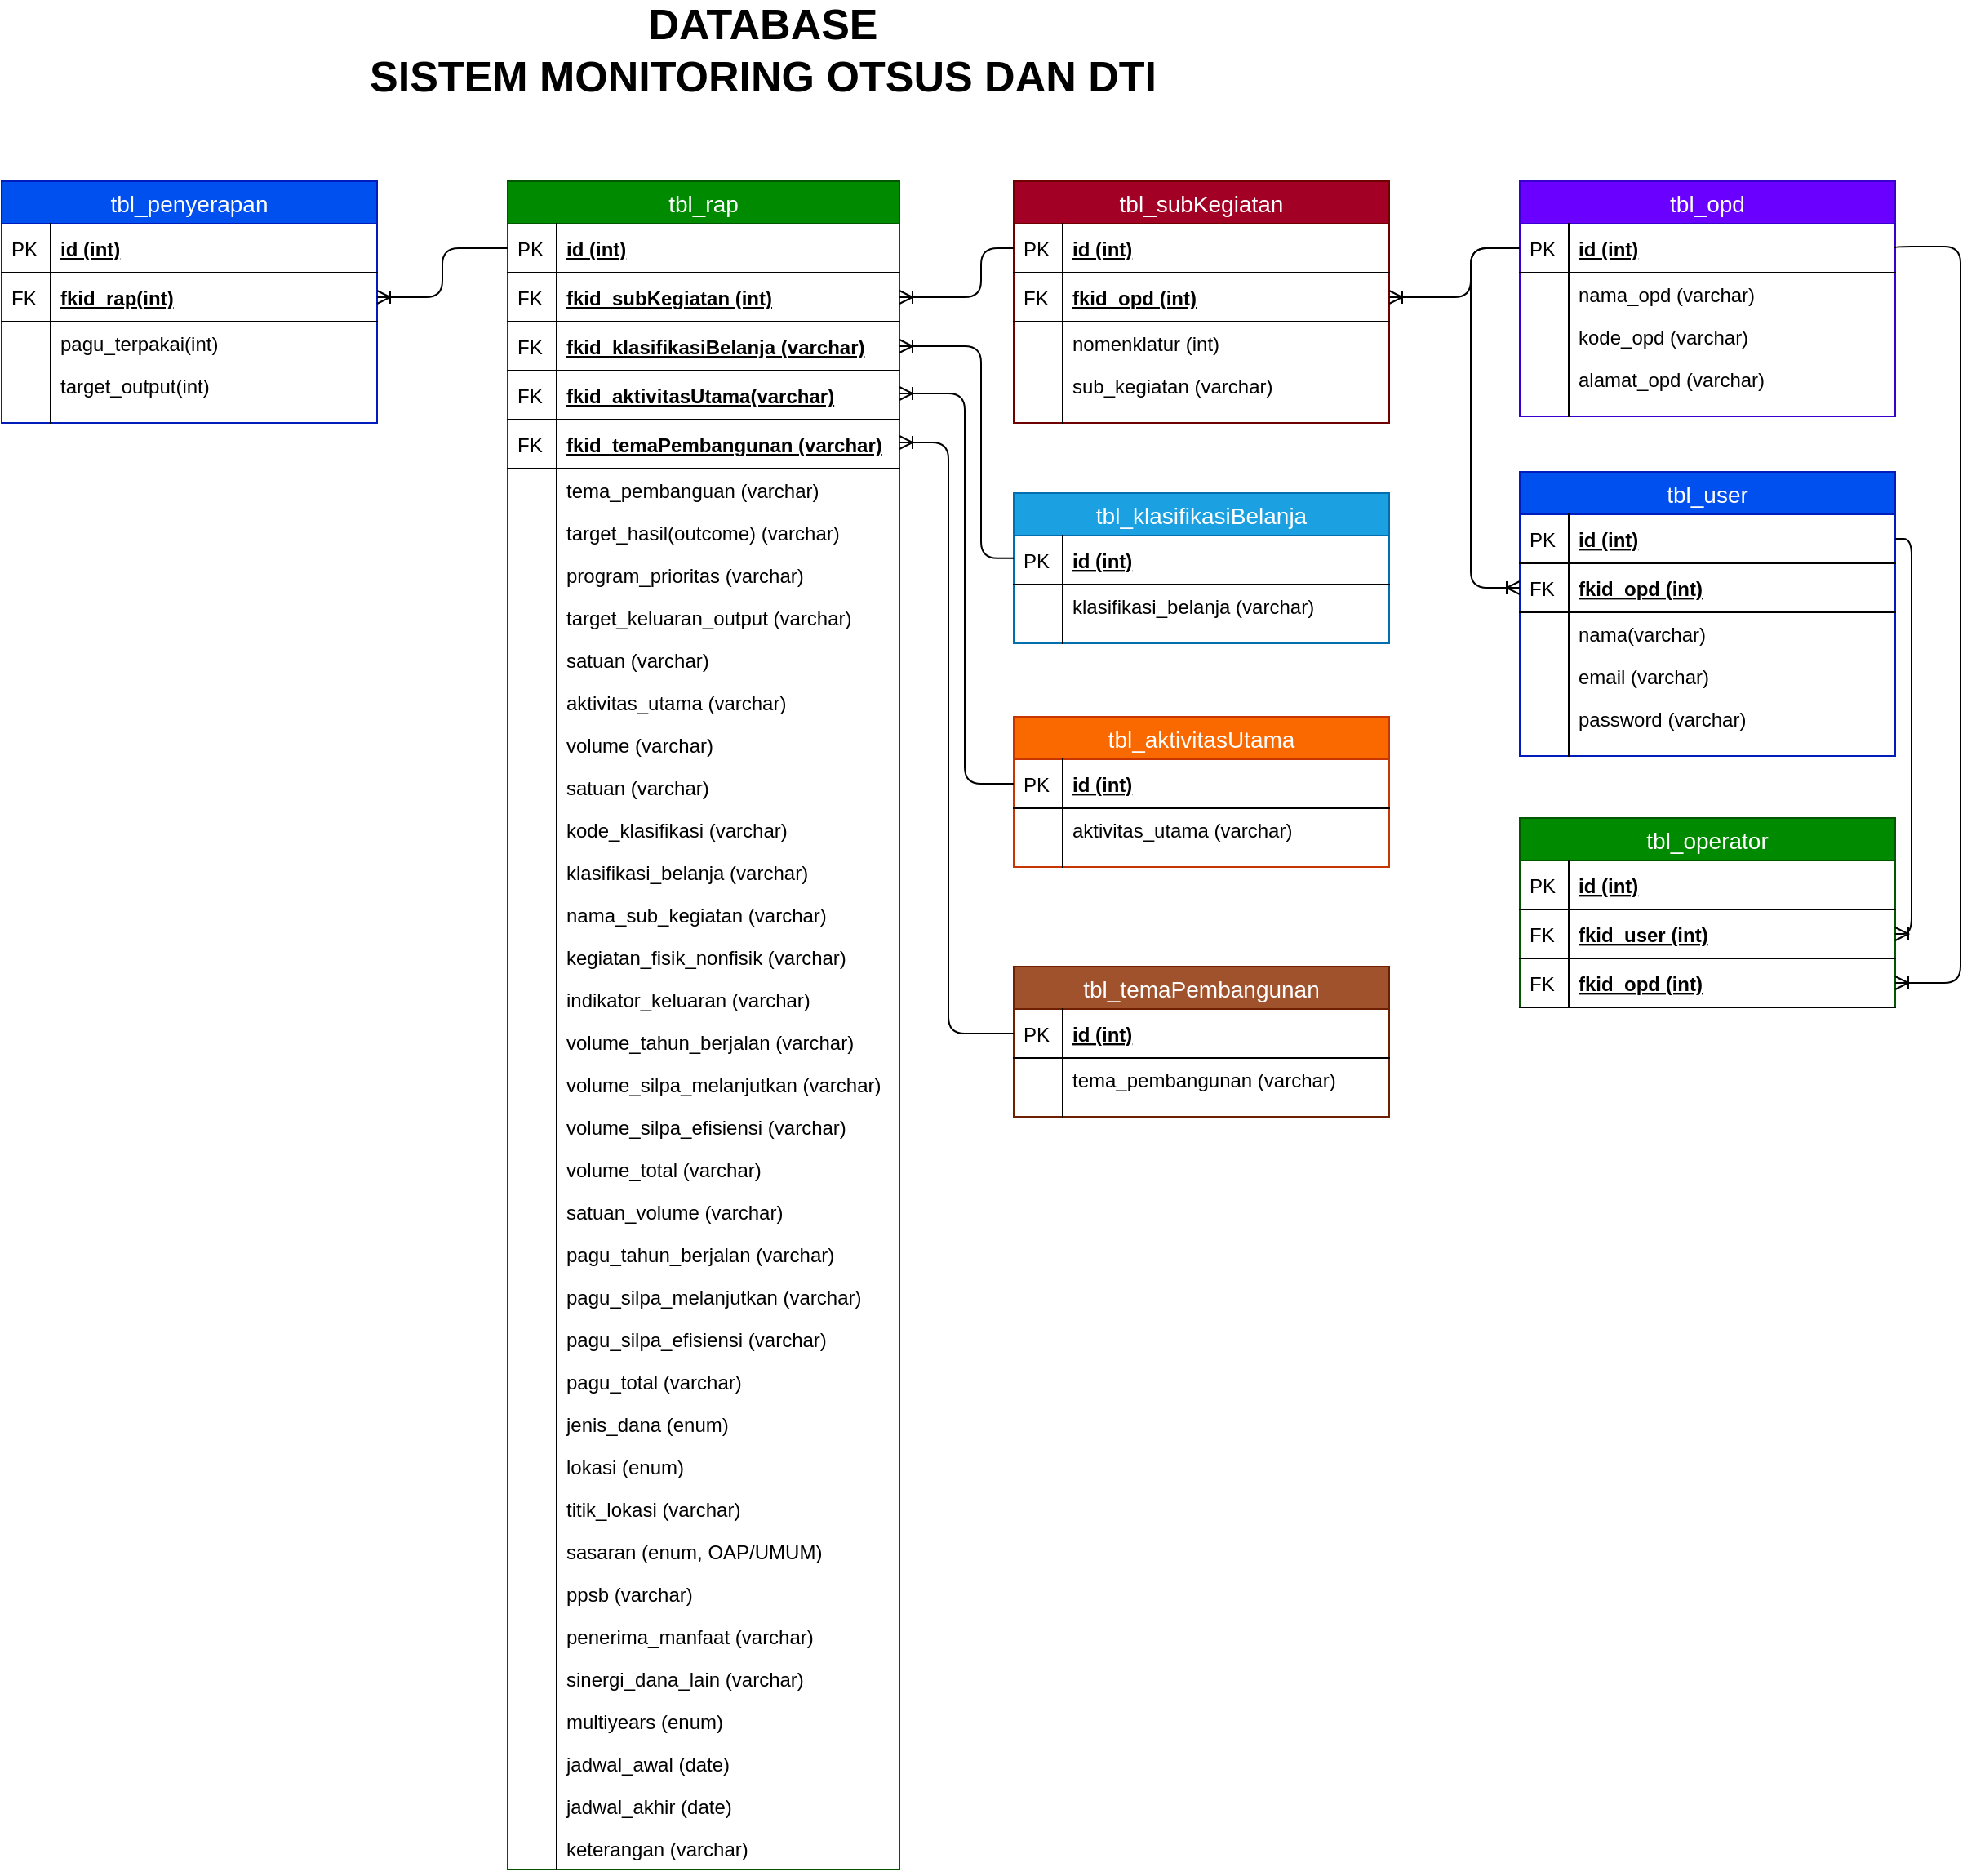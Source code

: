 <mxfile version="13.9.9" type="device"><diagram id="K3viTdpnSR7qCcORtHqd" name="Page-1"><mxGraphModel dx="-217" dy="2024" grid="1" gridSize="10" guides="1" tooltips="1" connect="1" arrows="1" fold="1" page="1" pageScale="1" pageWidth="850" pageHeight="1100" math="0" shadow="0"><root><mxCell id="0"/><mxCell id="1" parent="0"/><mxCell id="S4pqoskQ82824vufFgF3-1" value="tbl_opd" style="swimlane;fontStyle=0;childLayout=stackLayout;horizontal=1;startSize=26;fillColor=#6a00ff;horizontalStack=0;resizeParent=1;resizeParentMax=0;resizeLast=0;collapsible=1;marginBottom=0;swimlaneFillColor=#ffffff;align=center;fontSize=14;strokeColor=#3700CC;fontColor=#ffffff;" vertex="1" parent="1"><mxGeometry x="2910" y="40" width="230" height="144" as="geometry"/></mxCell><mxCell id="S4pqoskQ82824vufFgF3-2" value="id (int)" style="shape=partialRectangle;top=0;left=0;right=0;bottom=1;align=left;verticalAlign=middle;fillColor=none;spacingLeft=34;spacingRight=4;overflow=hidden;rotatable=0;points=[[0,0.5],[1,0.5]];portConstraint=eastwest;dropTarget=0;fontStyle=5;fontSize=12;" vertex="1" parent="S4pqoskQ82824vufFgF3-1"><mxGeometry y="26" width="230" height="30" as="geometry"/></mxCell><mxCell id="S4pqoskQ82824vufFgF3-3" value="PK" style="shape=partialRectangle;top=0;left=0;bottom=0;fillColor=none;align=left;verticalAlign=middle;spacingLeft=4;spacingRight=4;overflow=hidden;rotatable=0;points=[];portConstraint=eastwest;part=1;fontSize=12;" vertex="1" connectable="0" parent="S4pqoskQ82824vufFgF3-2"><mxGeometry width="30" height="30" as="geometry"/></mxCell><mxCell id="S4pqoskQ82824vufFgF3-4" value="nama_opd (varchar)" style="shape=partialRectangle;top=0;left=0;right=0;bottom=0;align=left;verticalAlign=top;fillColor=none;spacingLeft=34;spacingRight=4;overflow=hidden;rotatable=0;points=[[0,0.5],[1,0.5]];portConstraint=eastwest;dropTarget=0;fontSize=12;" vertex="1" parent="S4pqoskQ82824vufFgF3-1"><mxGeometry y="56" width="230" height="26" as="geometry"/></mxCell><mxCell id="S4pqoskQ82824vufFgF3-5" value="" style="shape=partialRectangle;top=0;left=0;bottom=0;fillColor=none;align=left;verticalAlign=top;spacingLeft=4;spacingRight=4;overflow=hidden;rotatable=0;points=[];portConstraint=eastwest;part=1;fontSize=12;" vertex="1" connectable="0" parent="S4pqoskQ82824vufFgF3-4"><mxGeometry width="30" height="26" as="geometry"/></mxCell><mxCell id="S4pqoskQ82824vufFgF3-6" value="kode_opd (varchar)" style="shape=partialRectangle;top=0;left=0;right=0;bottom=0;align=left;verticalAlign=top;fillColor=none;spacingLeft=34;spacingRight=4;overflow=hidden;rotatable=0;points=[[0,0.5],[1,0.5]];portConstraint=eastwest;dropTarget=0;fontSize=12;" vertex="1" parent="S4pqoskQ82824vufFgF3-1"><mxGeometry y="82" width="230" height="26" as="geometry"/></mxCell><mxCell id="S4pqoskQ82824vufFgF3-7" value="" style="shape=partialRectangle;top=0;left=0;bottom=0;fillColor=none;align=left;verticalAlign=top;spacingLeft=4;spacingRight=4;overflow=hidden;rotatable=0;points=[];portConstraint=eastwest;part=1;fontSize=12;" vertex="1" connectable="0" parent="S4pqoskQ82824vufFgF3-6"><mxGeometry width="30" height="26" as="geometry"/></mxCell><mxCell id="S4pqoskQ82824vufFgF3-8" value="alamat_opd (varchar)" style="shape=partialRectangle;top=0;left=0;right=0;bottom=0;align=left;verticalAlign=top;fillColor=none;spacingLeft=34;spacingRight=4;overflow=hidden;rotatable=0;points=[[0,0.5],[1,0.5]];portConstraint=eastwest;dropTarget=0;fontSize=12;" vertex="1" parent="S4pqoskQ82824vufFgF3-1"><mxGeometry y="108" width="230" height="26" as="geometry"/></mxCell><mxCell id="S4pqoskQ82824vufFgF3-9" value="" style="shape=partialRectangle;top=0;left=0;bottom=0;fillColor=none;align=left;verticalAlign=top;spacingLeft=4;spacingRight=4;overflow=hidden;rotatable=0;points=[];portConstraint=eastwest;part=1;fontSize=12;" vertex="1" connectable="0" parent="S4pqoskQ82824vufFgF3-8"><mxGeometry width="30" height="26" as="geometry"/></mxCell><mxCell id="S4pqoskQ82824vufFgF3-10" value="" style="shape=partialRectangle;top=0;left=0;right=0;bottom=0;align=left;verticalAlign=top;fillColor=none;spacingLeft=34;spacingRight=4;overflow=hidden;rotatable=0;points=[[0,0.5],[1,0.5]];portConstraint=eastwest;dropTarget=0;fontSize=12;" vertex="1" parent="S4pqoskQ82824vufFgF3-1"><mxGeometry y="134" width="230" height="10" as="geometry"/></mxCell><mxCell id="S4pqoskQ82824vufFgF3-11" value="" style="shape=partialRectangle;top=0;left=0;bottom=0;fillColor=none;align=left;verticalAlign=top;spacingLeft=4;spacingRight=4;overflow=hidden;rotatable=0;points=[];portConstraint=eastwest;part=1;fontSize=12;" vertex="1" connectable="0" parent="S4pqoskQ82824vufFgF3-10"><mxGeometry width="30" height="10" as="geometry"/></mxCell><mxCell id="S4pqoskQ82824vufFgF3-12" value="tbl_rap" style="swimlane;fontStyle=0;childLayout=stackLayout;horizontal=1;startSize=26;fillColor=#008a00;horizontalStack=0;resizeParent=1;resizeParentMax=0;resizeLast=0;collapsible=1;marginBottom=0;swimlaneFillColor=#ffffff;align=center;fontSize=14;strokeColor=#005700;fontColor=#ffffff;" vertex="1" parent="1"><mxGeometry x="2290" y="40" width="240" height="1034" as="geometry"/></mxCell><mxCell id="S4pqoskQ82824vufFgF3-13" value="id (int)" style="shape=partialRectangle;top=0;left=0;right=0;bottom=1;align=left;verticalAlign=middle;fillColor=none;spacingLeft=34;spacingRight=4;overflow=hidden;rotatable=0;points=[[0,0.5],[1,0.5]];portConstraint=eastwest;dropTarget=0;fontStyle=5;fontSize=12;" vertex="1" parent="S4pqoskQ82824vufFgF3-12"><mxGeometry y="26" width="240" height="30" as="geometry"/></mxCell><mxCell id="S4pqoskQ82824vufFgF3-14" value="PK" style="shape=partialRectangle;top=0;left=0;bottom=0;fillColor=none;align=left;verticalAlign=middle;spacingLeft=4;spacingRight=4;overflow=hidden;rotatable=0;points=[];portConstraint=eastwest;part=1;fontSize=12;" vertex="1" connectable="0" parent="S4pqoskQ82824vufFgF3-13"><mxGeometry width="30" height="30" as="geometry"/></mxCell><mxCell id="S4pqoskQ82824vufFgF3-15" value="fkid_subKegiatan (int)" style="shape=partialRectangle;top=0;left=0;right=0;bottom=1;align=left;verticalAlign=middle;fillColor=none;spacingLeft=34;spacingRight=4;overflow=hidden;rotatable=0;points=[[0,0.5],[1,0.5]];portConstraint=eastwest;dropTarget=0;fontStyle=5;fontSize=12;" vertex="1" parent="S4pqoskQ82824vufFgF3-12"><mxGeometry y="56" width="240" height="30" as="geometry"/></mxCell><mxCell id="S4pqoskQ82824vufFgF3-16" value="FK" style="shape=partialRectangle;top=0;left=0;bottom=0;fillColor=none;align=left;verticalAlign=middle;spacingLeft=4;spacingRight=4;overflow=hidden;rotatable=0;points=[];portConstraint=eastwest;part=1;fontSize=12;" vertex="1" connectable="0" parent="S4pqoskQ82824vufFgF3-15"><mxGeometry width="30" height="30" as="geometry"/></mxCell><mxCell id="S4pqoskQ82824vufFgF3-17" value="fkid_klasifikasiBelanja (varchar)" style="shape=partialRectangle;top=0;left=0;right=0;bottom=1;align=left;verticalAlign=middle;fillColor=none;spacingLeft=34;spacingRight=4;overflow=hidden;rotatable=0;points=[[0,0.5],[1,0.5]];portConstraint=eastwest;dropTarget=0;fontStyle=5;fontSize=12;" vertex="1" parent="S4pqoskQ82824vufFgF3-12"><mxGeometry y="86" width="240" height="30" as="geometry"/></mxCell><mxCell id="S4pqoskQ82824vufFgF3-18" value="FK" style="shape=partialRectangle;top=0;left=0;bottom=0;fillColor=none;align=left;verticalAlign=middle;spacingLeft=4;spacingRight=4;overflow=hidden;rotatable=0;points=[];portConstraint=eastwest;part=1;fontSize=12;" vertex="1" connectable="0" parent="S4pqoskQ82824vufFgF3-17"><mxGeometry width="30" height="30" as="geometry"/></mxCell><mxCell id="S4pqoskQ82824vufFgF3-19" value="fkid_aktivitasUtama(varchar)" style="shape=partialRectangle;top=0;left=0;right=0;bottom=1;align=left;verticalAlign=middle;fillColor=none;spacingLeft=34;spacingRight=4;overflow=hidden;rotatable=0;points=[[0,0.5],[1,0.5]];portConstraint=eastwest;dropTarget=0;fontStyle=5;fontSize=12;" vertex="1" parent="S4pqoskQ82824vufFgF3-12"><mxGeometry y="116" width="240" height="30" as="geometry"/></mxCell><mxCell id="S4pqoskQ82824vufFgF3-20" value="FK" style="shape=partialRectangle;top=0;left=0;bottom=0;fillColor=none;align=left;verticalAlign=middle;spacingLeft=4;spacingRight=4;overflow=hidden;rotatable=0;points=[];portConstraint=eastwest;part=1;fontSize=12;" vertex="1" connectable="0" parent="S4pqoskQ82824vufFgF3-19"><mxGeometry width="30" height="30" as="geometry"/></mxCell><mxCell id="S4pqoskQ82824vufFgF3-21" value="fkid_temaPembangunan (varchar)" style="shape=partialRectangle;top=0;left=0;right=0;bottom=1;align=left;verticalAlign=middle;fillColor=none;spacingLeft=34;spacingRight=4;overflow=hidden;rotatable=0;points=[[0,0.5],[1,0.5]];portConstraint=eastwest;dropTarget=0;fontStyle=5;fontSize=12;" vertex="1" parent="S4pqoskQ82824vufFgF3-12"><mxGeometry y="146" width="240" height="30" as="geometry"/></mxCell><mxCell id="S4pqoskQ82824vufFgF3-22" value="FK" style="shape=partialRectangle;top=0;left=0;bottom=0;fillColor=none;align=left;verticalAlign=middle;spacingLeft=4;spacingRight=4;overflow=hidden;rotatable=0;points=[];portConstraint=eastwest;part=1;fontSize=12;" vertex="1" connectable="0" parent="S4pqoskQ82824vufFgF3-21"><mxGeometry width="30" height="30" as="geometry"/></mxCell><mxCell id="S4pqoskQ82824vufFgF3-23" value="tema_pembanguan (varchar)" style="shape=partialRectangle;top=0;left=0;right=0;bottom=0;align=left;verticalAlign=top;fillColor=none;spacingLeft=34;spacingRight=4;overflow=hidden;rotatable=0;points=[[0,0.5],[1,0.5]];portConstraint=eastwest;dropTarget=0;fontSize=12;" vertex="1" parent="S4pqoskQ82824vufFgF3-12"><mxGeometry y="176" width="240" height="26" as="geometry"/></mxCell><mxCell id="S4pqoskQ82824vufFgF3-24" value="" style="shape=partialRectangle;top=0;left=0;bottom=0;fillColor=none;align=left;verticalAlign=top;spacingLeft=4;spacingRight=4;overflow=hidden;rotatable=0;points=[];portConstraint=eastwest;part=1;fontSize=12;" vertex="1" connectable="0" parent="S4pqoskQ82824vufFgF3-23"><mxGeometry width="30" height="26" as="geometry"/></mxCell><mxCell id="S4pqoskQ82824vufFgF3-25" value="target_hasil(outcome) (varchar)" style="shape=partialRectangle;top=0;left=0;right=0;bottom=0;align=left;verticalAlign=top;fillColor=none;spacingLeft=34;spacingRight=4;overflow=hidden;rotatable=0;points=[[0,0.5],[1,0.5]];portConstraint=eastwest;dropTarget=0;fontSize=12;" vertex="1" parent="S4pqoskQ82824vufFgF3-12"><mxGeometry y="202" width="240" height="26" as="geometry"/></mxCell><mxCell id="S4pqoskQ82824vufFgF3-26" value="" style="shape=partialRectangle;top=0;left=0;bottom=0;fillColor=none;align=left;verticalAlign=top;spacingLeft=4;spacingRight=4;overflow=hidden;rotatable=0;points=[];portConstraint=eastwest;part=1;fontSize=12;" vertex="1" connectable="0" parent="S4pqoskQ82824vufFgF3-25"><mxGeometry width="30" height="26" as="geometry"/></mxCell><mxCell id="S4pqoskQ82824vufFgF3-27" value="program_prioritas (varchar)" style="shape=partialRectangle;top=0;left=0;right=0;bottom=0;align=left;verticalAlign=top;fillColor=none;spacingLeft=34;spacingRight=4;overflow=hidden;rotatable=0;points=[[0,0.5],[1,0.5]];portConstraint=eastwest;dropTarget=0;fontSize=12;" vertex="1" parent="S4pqoskQ82824vufFgF3-12"><mxGeometry y="228" width="240" height="26" as="geometry"/></mxCell><mxCell id="S4pqoskQ82824vufFgF3-28" value="" style="shape=partialRectangle;top=0;left=0;bottom=0;fillColor=none;align=left;verticalAlign=top;spacingLeft=4;spacingRight=4;overflow=hidden;rotatable=0;points=[];portConstraint=eastwest;part=1;fontSize=12;" vertex="1" connectable="0" parent="S4pqoskQ82824vufFgF3-27"><mxGeometry width="30" height="26" as="geometry"/></mxCell><mxCell id="S4pqoskQ82824vufFgF3-29" value="target_keluaran_output (varchar)" style="shape=partialRectangle;top=0;left=0;right=0;bottom=0;align=left;verticalAlign=top;fillColor=none;spacingLeft=34;spacingRight=4;overflow=hidden;rotatable=0;points=[[0,0.5],[1,0.5]];portConstraint=eastwest;dropTarget=0;fontSize=12;" vertex="1" parent="S4pqoskQ82824vufFgF3-12"><mxGeometry y="254" width="240" height="26" as="geometry"/></mxCell><mxCell id="S4pqoskQ82824vufFgF3-30" value="" style="shape=partialRectangle;top=0;left=0;bottom=0;fillColor=none;align=left;verticalAlign=top;spacingLeft=4;spacingRight=4;overflow=hidden;rotatable=0;points=[];portConstraint=eastwest;part=1;fontSize=12;" vertex="1" connectable="0" parent="S4pqoskQ82824vufFgF3-29"><mxGeometry width="30" height="26" as="geometry"/></mxCell><mxCell id="S4pqoskQ82824vufFgF3-31" value="satuan (varchar)" style="shape=partialRectangle;top=0;left=0;right=0;bottom=0;align=left;verticalAlign=top;fillColor=none;spacingLeft=34;spacingRight=4;overflow=hidden;rotatable=0;points=[[0,0.5],[1,0.5]];portConstraint=eastwest;dropTarget=0;fontSize=12;" vertex="1" parent="S4pqoskQ82824vufFgF3-12"><mxGeometry y="280" width="240" height="26" as="geometry"/></mxCell><mxCell id="S4pqoskQ82824vufFgF3-32" value="" style="shape=partialRectangle;top=0;left=0;bottom=0;fillColor=none;align=left;verticalAlign=top;spacingLeft=4;spacingRight=4;overflow=hidden;rotatable=0;points=[];portConstraint=eastwest;part=1;fontSize=12;" vertex="1" connectable="0" parent="S4pqoskQ82824vufFgF3-31"><mxGeometry width="30" height="26" as="geometry"/></mxCell><mxCell id="S4pqoskQ82824vufFgF3-33" value="aktivitas_utama (varchar)" style="shape=partialRectangle;top=0;left=0;right=0;bottom=0;align=left;verticalAlign=top;fillColor=none;spacingLeft=34;spacingRight=4;overflow=hidden;rotatable=0;points=[[0,0.5],[1,0.5]];portConstraint=eastwest;dropTarget=0;fontSize=12;" vertex="1" parent="S4pqoskQ82824vufFgF3-12"><mxGeometry y="306" width="240" height="26" as="geometry"/></mxCell><mxCell id="S4pqoskQ82824vufFgF3-34" value="" style="shape=partialRectangle;top=0;left=0;bottom=0;fillColor=none;align=left;verticalAlign=top;spacingLeft=4;spacingRight=4;overflow=hidden;rotatable=0;points=[];portConstraint=eastwest;part=1;fontSize=12;" vertex="1" connectable="0" parent="S4pqoskQ82824vufFgF3-33"><mxGeometry width="30" height="26" as="geometry"/></mxCell><mxCell id="S4pqoskQ82824vufFgF3-35" value="volume (varchar)" style="shape=partialRectangle;top=0;left=0;right=0;bottom=0;align=left;verticalAlign=top;fillColor=none;spacingLeft=34;spacingRight=4;overflow=hidden;rotatable=0;points=[[0,0.5],[1,0.5]];portConstraint=eastwest;dropTarget=0;fontSize=12;" vertex="1" parent="S4pqoskQ82824vufFgF3-12"><mxGeometry y="332" width="240" height="26" as="geometry"/></mxCell><mxCell id="S4pqoskQ82824vufFgF3-36" value="" style="shape=partialRectangle;top=0;left=0;bottom=0;fillColor=none;align=left;verticalAlign=top;spacingLeft=4;spacingRight=4;overflow=hidden;rotatable=0;points=[];portConstraint=eastwest;part=1;fontSize=12;" vertex="1" connectable="0" parent="S4pqoskQ82824vufFgF3-35"><mxGeometry width="30" height="26" as="geometry"/></mxCell><mxCell id="S4pqoskQ82824vufFgF3-37" value="satuan (varchar)" style="shape=partialRectangle;top=0;left=0;right=0;bottom=0;align=left;verticalAlign=top;fillColor=none;spacingLeft=34;spacingRight=4;overflow=hidden;rotatable=0;points=[[0,0.5],[1,0.5]];portConstraint=eastwest;dropTarget=0;fontSize=12;" vertex="1" parent="S4pqoskQ82824vufFgF3-12"><mxGeometry y="358" width="240" height="26" as="geometry"/></mxCell><mxCell id="S4pqoskQ82824vufFgF3-38" value="" style="shape=partialRectangle;top=0;left=0;bottom=0;fillColor=none;align=left;verticalAlign=top;spacingLeft=4;spacingRight=4;overflow=hidden;rotatable=0;points=[];portConstraint=eastwest;part=1;fontSize=12;" vertex="1" connectable="0" parent="S4pqoskQ82824vufFgF3-37"><mxGeometry width="30" height="26" as="geometry"/></mxCell><mxCell id="S4pqoskQ82824vufFgF3-39" value="kode_klasifikasi (varchar)" style="shape=partialRectangle;top=0;left=0;right=0;bottom=0;align=left;verticalAlign=top;fillColor=none;spacingLeft=34;spacingRight=4;overflow=hidden;rotatable=0;points=[[0,0.5],[1,0.5]];portConstraint=eastwest;dropTarget=0;fontSize=12;" vertex="1" parent="S4pqoskQ82824vufFgF3-12"><mxGeometry y="384" width="240" height="26" as="geometry"/></mxCell><mxCell id="S4pqoskQ82824vufFgF3-40" value="" style="shape=partialRectangle;top=0;left=0;bottom=0;fillColor=none;align=left;verticalAlign=top;spacingLeft=4;spacingRight=4;overflow=hidden;rotatable=0;points=[];portConstraint=eastwest;part=1;fontSize=12;" vertex="1" connectable="0" parent="S4pqoskQ82824vufFgF3-39"><mxGeometry width="30" height="26" as="geometry"/></mxCell><mxCell id="S4pqoskQ82824vufFgF3-41" value="klasifikasi_belanja (varchar)" style="shape=partialRectangle;top=0;left=0;right=0;bottom=0;align=left;verticalAlign=top;fillColor=none;spacingLeft=34;spacingRight=4;overflow=hidden;rotatable=0;points=[[0,0.5],[1,0.5]];portConstraint=eastwest;dropTarget=0;fontSize=12;" vertex="1" parent="S4pqoskQ82824vufFgF3-12"><mxGeometry y="410" width="240" height="26" as="geometry"/></mxCell><mxCell id="S4pqoskQ82824vufFgF3-42" value="" style="shape=partialRectangle;top=0;left=0;bottom=0;fillColor=none;align=left;verticalAlign=top;spacingLeft=4;spacingRight=4;overflow=hidden;rotatable=0;points=[];portConstraint=eastwest;part=1;fontSize=12;" vertex="1" connectable="0" parent="S4pqoskQ82824vufFgF3-41"><mxGeometry width="30" height="26" as="geometry"/></mxCell><mxCell id="S4pqoskQ82824vufFgF3-43" value="nama_sub_kegiatan (varchar)" style="shape=partialRectangle;top=0;left=0;right=0;bottom=0;align=left;verticalAlign=top;fillColor=none;spacingLeft=34;spacingRight=4;overflow=hidden;rotatable=0;points=[[0,0.5],[1,0.5]];portConstraint=eastwest;dropTarget=0;fontSize=12;" vertex="1" parent="S4pqoskQ82824vufFgF3-12"><mxGeometry y="436" width="240" height="26" as="geometry"/></mxCell><mxCell id="S4pqoskQ82824vufFgF3-44" value="" style="shape=partialRectangle;top=0;left=0;bottom=0;fillColor=none;align=left;verticalAlign=top;spacingLeft=4;spacingRight=4;overflow=hidden;rotatable=0;points=[];portConstraint=eastwest;part=1;fontSize=12;" vertex="1" connectable="0" parent="S4pqoskQ82824vufFgF3-43"><mxGeometry width="30" height="26" as="geometry"/></mxCell><mxCell id="S4pqoskQ82824vufFgF3-45" value="kegiatan_fisik_nonfisik (varchar)" style="shape=partialRectangle;top=0;left=0;right=0;bottom=0;align=left;verticalAlign=top;fillColor=none;spacingLeft=34;spacingRight=4;overflow=hidden;rotatable=0;points=[[0,0.5],[1,0.5]];portConstraint=eastwest;dropTarget=0;fontSize=12;" vertex="1" parent="S4pqoskQ82824vufFgF3-12"><mxGeometry y="462" width="240" height="26" as="geometry"/></mxCell><mxCell id="S4pqoskQ82824vufFgF3-46" value="" style="shape=partialRectangle;top=0;left=0;bottom=0;fillColor=none;align=left;verticalAlign=top;spacingLeft=4;spacingRight=4;overflow=hidden;rotatable=0;points=[];portConstraint=eastwest;part=1;fontSize=12;" vertex="1" connectable="0" parent="S4pqoskQ82824vufFgF3-45"><mxGeometry width="30" height="26" as="geometry"/></mxCell><mxCell id="S4pqoskQ82824vufFgF3-47" value="indikator_keluaran (varchar)" style="shape=partialRectangle;top=0;left=0;right=0;bottom=0;align=left;verticalAlign=top;fillColor=none;spacingLeft=34;spacingRight=4;overflow=hidden;rotatable=0;points=[[0,0.5],[1,0.5]];portConstraint=eastwest;dropTarget=0;fontSize=12;" vertex="1" parent="S4pqoskQ82824vufFgF3-12"><mxGeometry y="488" width="240" height="26" as="geometry"/></mxCell><mxCell id="S4pqoskQ82824vufFgF3-48" value="" style="shape=partialRectangle;top=0;left=0;bottom=0;fillColor=none;align=left;verticalAlign=top;spacingLeft=4;spacingRight=4;overflow=hidden;rotatable=0;points=[];portConstraint=eastwest;part=1;fontSize=12;" vertex="1" connectable="0" parent="S4pqoskQ82824vufFgF3-47"><mxGeometry width="30" height="26" as="geometry"/></mxCell><mxCell id="S4pqoskQ82824vufFgF3-49" value="volume_tahun_berjalan (varchar)" style="shape=partialRectangle;top=0;left=0;right=0;bottom=0;align=left;verticalAlign=top;fillColor=none;spacingLeft=34;spacingRight=4;overflow=hidden;rotatable=0;points=[[0,0.5],[1,0.5]];portConstraint=eastwest;dropTarget=0;fontSize=12;" vertex="1" parent="S4pqoskQ82824vufFgF3-12"><mxGeometry y="514" width="240" height="26" as="geometry"/></mxCell><mxCell id="S4pqoskQ82824vufFgF3-50" value="" style="shape=partialRectangle;top=0;left=0;bottom=0;fillColor=none;align=left;verticalAlign=top;spacingLeft=4;spacingRight=4;overflow=hidden;rotatable=0;points=[];portConstraint=eastwest;part=1;fontSize=12;" vertex="1" connectable="0" parent="S4pqoskQ82824vufFgF3-49"><mxGeometry width="30" height="26" as="geometry"/></mxCell><mxCell id="S4pqoskQ82824vufFgF3-51" value="volume_silpa_melanjutkan (varchar)" style="shape=partialRectangle;top=0;left=0;right=0;bottom=0;align=left;verticalAlign=top;fillColor=none;spacingLeft=34;spacingRight=4;overflow=hidden;rotatable=0;points=[[0,0.5],[1,0.5]];portConstraint=eastwest;dropTarget=0;fontSize=12;" vertex="1" parent="S4pqoskQ82824vufFgF3-12"><mxGeometry y="540" width="240" height="26" as="geometry"/></mxCell><mxCell id="S4pqoskQ82824vufFgF3-52" value="" style="shape=partialRectangle;top=0;left=0;bottom=0;fillColor=none;align=left;verticalAlign=top;spacingLeft=4;spacingRight=4;overflow=hidden;rotatable=0;points=[];portConstraint=eastwest;part=1;fontSize=12;" vertex="1" connectable="0" parent="S4pqoskQ82824vufFgF3-51"><mxGeometry width="30" height="26" as="geometry"/></mxCell><mxCell id="S4pqoskQ82824vufFgF3-53" value="volume_silpa_efisiensi (varchar)" style="shape=partialRectangle;top=0;left=0;right=0;bottom=0;align=left;verticalAlign=top;fillColor=none;spacingLeft=34;spacingRight=4;overflow=hidden;rotatable=0;points=[[0,0.5],[1,0.5]];portConstraint=eastwest;dropTarget=0;fontSize=12;" vertex="1" parent="S4pqoskQ82824vufFgF3-12"><mxGeometry y="566" width="240" height="26" as="geometry"/></mxCell><mxCell id="S4pqoskQ82824vufFgF3-54" value="" style="shape=partialRectangle;top=0;left=0;bottom=0;fillColor=none;align=left;verticalAlign=top;spacingLeft=4;spacingRight=4;overflow=hidden;rotatable=0;points=[];portConstraint=eastwest;part=1;fontSize=12;" vertex="1" connectable="0" parent="S4pqoskQ82824vufFgF3-53"><mxGeometry width="30" height="26" as="geometry"/></mxCell><mxCell id="S4pqoskQ82824vufFgF3-55" value="volume_total (varchar)" style="shape=partialRectangle;top=0;left=0;right=0;bottom=0;align=left;verticalAlign=top;fillColor=none;spacingLeft=34;spacingRight=4;overflow=hidden;rotatable=0;points=[[0,0.5],[1,0.5]];portConstraint=eastwest;dropTarget=0;fontSize=12;" vertex="1" parent="S4pqoskQ82824vufFgF3-12"><mxGeometry y="592" width="240" height="26" as="geometry"/></mxCell><mxCell id="S4pqoskQ82824vufFgF3-56" value="" style="shape=partialRectangle;top=0;left=0;bottom=0;fillColor=none;align=left;verticalAlign=top;spacingLeft=4;spacingRight=4;overflow=hidden;rotatable=0;points=[];portConstraint=eastwest;part=1;fontSize=12;" vertex="1" connectable="0" parent="S4pqoskQ82824vufFgF3-55"><mxGeometry width="30" height="26" as="geometry"/></mxCell><mxCell id="S4pqoskQ82824vufFgF3-57" value="satuan_volume (varchar)" style="shape=partialRectangle;top=0;left=0;right=0;bottom=0;align=left;verticalAlign=top;fillColor=none;spacingLeft=34;spacingRight=4;overflow=hidden;rotatable=0;points=[[0,0.5],[1,0.5]];portConstraint=eastwest;dropTarget=0;fontSize=12;" vertex="1" parent="S4pqoskQ82824vufFgF3-12"><mxGeometry y="618" width="240" height="26" as="geometry"/></mxCell><mxCell id="S4pqoskQ82824vufFgF3-58" value="" style="shape=partialRectangle;top=0;left=0;bottom=0;fillColor=none;align=left;verticalAlign=top;spacingLeft=4;spacingRight=4;overflow=hidden;rotatable=0;points=[];portConstraint=eastwest;part=1;fontSize=12;" vertex="1" connectable="0" parent="S4pqoskQ82824vufFgF3-57"><mxGeometry width="30" height="26" as="geometry"/></mxCell><mxCell id="S4pqoskQ82824vufFgF3-59" value="pagu_tahun_berjalan (varchar)" style="shape=partialRectangle;top=0;left=0;right=0;bottom=0;align=left;verticalAlign=top;fillColor=none;spacingLeft=34;spacingRight=4;overflow=hidden;rotatable=0;points=[[0,0.5],[1,0.5]];portConstraint=eastwest;dropTarget=0;fontSize=12;" vertex="1" parent="S4pqoskQ82824vufFgF3-12"><mxGeometry y="644" width="240" height="26" as="geometry"/></mxCell><mxCell id="S4pqoskQ82824vufFgF3-60" value="" style="shape=partialRectangle;top=0;left=0;bottom=0;fillColor=none;align=left;verticalAlign=top;spacingLeft=4;spacingRight=4;overflow=hidden;rotatable=0;points=[];portConstraint=eastwest;part=1;fontSize=12;" vertex="1" connectable="0" parent="S4pqoskQ82824vufFgF3-59"><mxGeometry width="30" height="26" as="geometry"/></mxCell><mxCell id="S4pqoskQ82824vufFgF3-61" value="pagu_silpa_melanjutkan (varchar)" style="shape=partialRectangle;top=0;left=0;right=0;bottom=0;align=left;verticalAlign=top;fillColor=none;spacingLeft=34;spacingRight=4;overflow=hidden;rotatable=0;points=[[0,0.5],[1,0.5]];portConstraint=eastwest;dropTarget=0;fontSize=12;" vertex="1" parent="S4pqoskQ82824vufFgF3-12"><mxGeometry y="670" width="240" height="26" as="geometry"/></mxCell><mxCell id="S4pqoskQ82824vufFgF3-62" value="" style="shape=partialRectangle;top=0;left=0;bottom=0;fillColor=none;align=left;verticalAlign=top;spacingLeft=4;spacingRight=4;overflow=hidden;rotatable=0;points=[];portConstraint=eastwest;part=1;fontSize=12;" vertex="1" connectable="0" parent="S4pqoskQ82824vufFgF3-61"><mxGeometry width="30" height="26" as="geometry"/></mxCell><mxCell id="S4pqoskQ82824vufFgF3-63" value="pagu_silpa_efisiensi (varchar)" style="shape=partialRectangle;top=0;left=0;right=0;bottom=0;align=left;verticalAlign=top;fillColor=none;spacingLeft=34;spacingRight=4;overflow=hidden;rotatable=0;points=[[0,0.5],[1,0.5]];portConstraint=eastwest;dropTarget=0;fontSize=12;" vertex="1" parent="S4pqoskQ82824vufFgF3-12"><mxGeometry y="696" width="240" height="26" as="geometry"/></mxCell><mxCell id="S4pqoskQ82824vufFgF3-64" value="" style="shape=partialRectangle;top=0;left=0;bottom=0;fillColor=none;align=left;verticalAlign=top;spacingLeft=4;spacingRight=4;overflow=hidden;rotatable=0;points=[];portConstraint=eastwest;part=1;fontSize=12;" vertex="1" connectable="0" parent="S4pqoskQ82824vufFgF3-63"><mxGeometry width="30" height="26" as="geometry"/></mxCell><mxCell id="S4pqoskQ82824vufFgF3-65" value="pagu_total (varchar)" style="shape=partialRectangle;top=0;left=0;right=0;bottom=0;align=left;verticalAlign=top;fillColor=none;spacingLeft=34;spacingRight=4;overflow=hidden;rotatable=0;points=[[0,0.5],[1,0.5]];portConstraint=eastwest;dropTarget=0;fontSize=12;" vertex="1" parent="S4pqoskQ82824vufFgF3-12"><mxGeometry y="722" width="240" height="26" as="geometry"/></mxCell><mxCell id="S4pqoskQ82824vufFgF3-66" value="" style="shape=partialRectangle;top=0;left=0;bottom=0;fillColor=none;align=left;verticalAlign=top;spacingLeft=4;spacingRight=4;overflow=hidden;rotatable=0;points=[];portConstraint=eastwest;part=1;fontSize=12;" vertex="1" connectable="0" parent="S4pqoskQ82824vufFgF3-65"><mxGeometry width="30" height="26" as="geometry"/></mxCell><mxCell id="S4pqoskQ82824vufFgF3-67" value="jenis_dana (enum)" style="shape=partialRectangle;top=0;left=0;right=0;bottom=0;align=left;verticalAlign=top;fillColor=none;spacingLeft=34;spacingRight=4;overflow=hidden;rotatable=0;points=[[0,0.5],[1,0.5]];portConstraint=eastwest;dropTarget=0;fontSize=12;" vertex="1" parent="S4pqoskQ82824vufFgF3-12"><mxGeometry y="748" width="240" height="26" as="geometry"/></mxCell><mxCell id="S4pqoskQ82824vufFgF3-68" value="" style="shape=partialRectangle;top=0;left=0;bottom=0;fillColor=none;align=left;verticalAlign=top;spacingLeft=4;spacingRight=4;overflow=hidden;rotatable=0;points=[];portConstraint=eastwest;part=1;fontSize=12;" vertex="1" connectable="0" parent="S4pqoskQ82824vufFgF3-67"><mxGeometry width="30" height="26" as="geometry"/></mxCell><mxCell id="S4pqoskQ82824vufFgF3-69" value="lokasi (enum)" style="shape=partialRectangle;top=0;left=0;right=0;bottom=0;align=left;verticalAlign=top;fillColor=none;spacingLeft=34;spacingRight=4;overflow=hidden;rotatable=0;points=[[0,0.5],[1,0.5]];portConstraint=eastwest;dropTarget=0;fontSize=12;" vertex="1" parent="S4pqoskQ82824vufFgF3-12"><mxGeometry y="774" width="240" height="26" as="geometry"/></mxCell><mxCell id="S4pqoskQ82824vufFgF3-70" value="" style="shape=partialRectangle;top=0;left=0;bottom=0;fillColor=none;align=left;verticalAlign=top;spacingLeft=4;spacingRight=4;overflow=hidden;rotatable=0;points=[];portConstraint=eastwest;part=1;fontSize=12;" vertex="1" connectable="0" parent="S4pqoskQ82824vufFgF3-69"><mxGeometry width="30" height="26" as="geometry"/></mxCell><mxCell id="S4pqoskQ82824vufFgF3-71" value="titik_lokasi (varchar)" style="shape=partialRectangle;top=0;left=0;right=0;bottom=0;align=left;verticalAlign=top;fillColor=none;spacingLeft=34;spacingRight=4;overflow=hidden;rotatable=0;points=[[0,0.5],[1,0.5]];portConstraint=eastwest;dropTarget=0;fontSize=12;" vertex="1" parent="S4pqoskQ82824vufFgF3-12"><mxGeometry y="800" width="240" height="26" as="geometry"/></mxCell><mxCell id="S4pqoskQ82824vufFgF3-72" value="" style="shape=partialRectangle;top=0;left=0;bottom=0;fillColor=none;align=left;verticalAlign=top;spacingLeft=4;spacingRight=4;overflow=hidden;rotatable=0;points=[];portConstraint=eastwest;part=1;fontSize=12;" vertex="1" connectable="0" parent="S4pqoskQ82824vufFgF3-71"><mxGeometry width="30" height="26" as="geometry"/></mxCell><mxCell id="S4pqoskQ82824vufFgF3-73" value="sasaran (enum, OAP/UMUM)" style="shape=partialRectangle;top=0;left=0;right=0;bottom=0;align=left;verticalAlign=top;fillColor=none;spacingLeft=34;spacingRight=4;overflow=hidden;rotatable=0;points=[[0,0.5],[1,0.5]];portConstraint=eastwest;dropTarget=0;fontSize=12;" vertex="1" parent="S4pqoskQ82824vufFgF3-12"><mxGeometry y="826" width="240" height="26" as="geometry"/></mxCell><mxCell id="S4pqoskQ82824vufFgF3-74" value="" style="shape=partialRectangle;top=0;left=0;bottom=0;fillColor=none;align=left;verticalAlign=top;spacingLeft=4;spacingRight=4;overflow=hidden;rotatable=0;points=[];portConstraint=eastwest;part=1;fontSize=12;" vertex="1" connectable="0" parent="S4pqoskQ82824vufFgF3-73"><mxGeometry width="30" height="26" as="geometry"/></mxCell><mxCell id="S4pqoskQ82824vufFgF3-75" value="ppsb (varchar)" style="shape=partialRectangle;top=0;left=0;right=0;bottom=0;align=left;verticalAlign=top;fillColor=none;spacingLeft=34;spacingRight=4;overflow=hidden;rotatable=0;points=[[0,0.5],[1,0.5]];portConstraint=eastwest;dropTarget=0;fontSize=12;" vertex="1" parent="S4pqoskQ82824vufFgF3-12"><mxGeometry y="852" width="240" height="26" as="geometry"/></mxCell><mxCell id="S4pqoskQ82824vufFgF3-76" value="" style="shape=partialRectangle;top=0;left=0;bottom=0;fillColor=none;align=left;verticalAlign=top;spacingLeft=4;spacingRight=4;overflow=hidden;rotatable=0;points=[];portConstraint=eastwest;part=1;fontSize=12;" vertex="1" connectable="0" parent="S4pqoskQ82824vufFgF3-75"><mxGeometry width="30" height="26" as="geometry"/></mxCell><mxCell id="S4pqoskQ82824vufFgF3-77" value="penerima_manfaat (varchar)" style="shape=partialRectangle;top=0;left=0;right=0;bottom=0;align=left;verticalAlign=top;fillColor=none;spacingLeft=34;spacingRight=4;overflow=hidden;rotatable=0;points=[[0,0.5],[1,0.5]];portConstraint=eastwest;dropTarget=0;fontSize=12;" vertex="1" parent="S4pqoskQ82824vufFgF3-12"><mxGeometry y="878" width="240" height="26" as="geometry"/></mxCell><mxCell id="S4pqoskQ82824vufFgF3-78" value="" style="shape=partialRectangle;top=0;left=0;bottom=0;fillColor=none;align=left;verticalAlign=top;spacingLeft=4;spacingRight=4;overflow=hidden;rotatable=0;points=[];portConstraint=eastwest;part=1;fontSize=12;" vertex="1" connectable="0" parent="S4pqoskQ82824vufFgF3-77"><mxGeometry width="30" height="26" as="geometry"/></mxCell><mxCell id="S4pqoskQ82824vufFgF3-79" value="sinergi_dana_lain (varchar)" style="shape=partialRectangle;top=0;left=0;right=0;bottom=0;align=left;verticalAlign=top;fillColor=none;spacingLeft=34;spacingRight=4;overflow=hidden;rotatable=0;points=[[0,0.5],[1,0.5]];portConstraint=eastwest;dropTarget=0;fontSize=12;" vertex="1" parent="S4pqoskQ82824vufFgF3-12"><mxGeometry y="904" width="240" height="26" as="geometry"/></mxCell><mxCell id="S4pqoskQ82824vufFgF3-80" value="" style="shape=partialRectangle;top=0;left=0;bottom=0;fillColor=none;align=left;verticalAlign=top;spacingLeft=4;spacingRight=4;overflow=hidden;rotatable=0;points=[];portConstraint=eastwest;part=1;fontSize=12;" vertex="1" connectable="0" parent="S4pqoskQ82824vufFgF3-79"><mxGeometry width="30" height="26" as="geometry"/></mxCell><mxCell id="S4pqoskQ82824vufFgF3-81" value="multiyears (enum)" style="shape=partialRectangle;top=0;left=0;right=0;bottom=0;align=left;verticalAlign=top;fillColor=none;spacingLeft=34;spacingRight=4;overflow=hidden;rotatable=0;points=[[0,0.5],[1,0.5]];portConstraint=eastwest;dropTarget=0;fontSize=12;" vertex="1" parent="S4pqoskQ82824vufFgF3-12"><mxGeometry y="930" width="240" height="26" as="geometry"/></mxCell><mxCell id="S4pqoskQ82824vufFgF3-82" value="" style="shape=partialRectangle;top=0;left=0;bottom=0;fillColor=none;align=left;verticalAlign=top;spacingLeft=4;spacingRight=4;overflow=hidden;rotatable=0;points=[];portConstraint=eastwest;part=1;fontSize=12;" vertex="1" connectable="0" parent="S4pqoskQ82824vufFgF3-81"><mxGeometry width="30" height="26" as="geometry"/></mxCell><mxCell id="S4pqoskQ82824vufFgF3-83" value="jadwal_awal (date)" style="shape=partialRectangle;top=0;left=0;right=0;bottom=0;align=left;verticalAlign=top;fillColor=none;spacingLeft=34;spacingRight=4;overflow=hidden;rotatable=0;points=[[0,0.5],[1,0.5]];portConstraint=eastwest;dropTarget=0;fontSize=12;" vertex="1" parent="S4pqoskQ82824vufFgF3-12"><mxGeometry y="956" width="240" height="26" as="geometry"/></mxCell><mxCell id="S4pqoskQ82824vufFgF3-84" value="" style="shape=partialRectangle;top=0;left=0;bottom=0;fillColor=none;align=left;verticalAlign=top;spacingLeft=4;spacingRight=4;overflow=hidden;rotatable=0;points=[];portConstraint=eastwest;part=1;fontSize=12;" vertex="1" connectable="0" parent="S4pqoskQ82824vufFgF3-83"><mxGeometry width="30" height="26" as="geometry"/></mxCell><mxCell id="S4pqoskQ82824vufFgF3-85" value="jadwal_akhir (date)" style="shape=partialRectangle;top=0;left=0;right=0;bottom=0;align=left;verticalAlign=top;fillColor=none;spacingLeft=34;spacingRight=4;overflow=hidden;rotatable=0;points=[[0,0.5],[1,0.5]];portConstraint=eastwest;dropTarget=0;fontSize=12;" vertex="1" parent="S4pqoskQ82824vufFgF3-12"><mxGeometry y="982" width="240" height="26" as="geometry"/></mxCell><mxCell id="S4pqoskQ82824vufFgF3-86" value="" style="shape=partialRectangle;top=0;left=0;bottom=0;fillColor=none;align=left;verticalAlign=top;spacingLeft=4;spacingRight=4;overflow=hidden;rotatable=0;points=[];portConstraint=eastwest;part=1;fontSize=12;" vertex="1" connectable="0" parent="S4pqoskQ82824vufFgF3-85"><mxGeometry width="30" height="26" as="geometry"/></mxCell><mxCell id="S4pqoskQ82824vufFgF3-87" value="keterangan (varchar)" style="shape=partialRectangle;top=0;left=0;right=0;bottom=0;align=left;verticalAlign=top;fillColor=none;spacingLeft=34;spacingRight=4;overflow=hidden;rotatable=0;points=[[0,0.5],[1,0.5]];portConstraint=eastwest;dropTarget=0;fontSize=12;" vertex="1" parent="S4pqoskQ82824vufFgF3-12"><mxGeometry y="1008" width="240" height="26" as="geometry"/></mxCell><mxCell id="S4pqoskQ82824vufFgF3-88" value="" style="shape=partialRectangle;top=0;left=0;bottom=0;fillColor=none;align=left;verticalAlign=top;spacingLeft=4;spacingRight=4;overflow=hidden;rotatable=0;points=[];portConstraint=eastwest;part=1;fontSize=12;" vertex="1" connectable="0" parent="S4pqoskQ82824vufFgF3-87"><mxGeometry width="30" height="26" as="geometry"/></mxCell><mxCell id="S4pqoskQ82824vufFgF3-89" value="tbl_user" style="swimlane;fontStyle=0;childLayout=stackLayout;horizontal=1;startSize=26;fillColor=#0050ef;horizontalStack=0;resizeParent=1;resizeParentMax=0;resizeLast=0;collapsible=1;marginBottom=0;swimlaneFillColor=#ffffff;align=center;fontSize=14;strokeColor=#001DBC;fontColor=#ffffff;" vertex="1" parent="1"><mxGeometry x="2910" y="218" width="230" height="174" as="geometry"/></mxCell><mxCell id="S4pqoskQ82824vufFgF3-90" value="id (int)" style="shape=partialRectangle;top=0;left=0;right=0;bottom=1;align=left;verticalAlign=middle;fillColor=none;spacingLeft=34;spacingRight=4;overflow=hidden;rotatable=0;points=[[0,0.5],[1,0.5]];portConstraint=eastwest;dropTarget=0;fontStyle=5;fontSize=12;" vertex="1" parent="S4pqoskQ82824vufFgF3-89"><mxGeometry y="26" width="230" height="30" as="geometry"/></mxCell><mxCell id="S4pqoskQ82824vufFgF3-91" value="PK" style="shape=partialRectangle;top=0;left=0;bottom=0;fillColor=none;align=left;verticalAlign=middle;spacingLeft=4;spacingRight=4;overflow=hidden;rotatable=0;points=[];portConstraint=eastwest;part=1;fontSize=12;" vertex="1" connectable="0" parent="S4pqoskQ82824vufFgF3-90"><mxGeometry width="30" height="30" as="geometry"/></mxCell><mxCell id="S4pqoskQ82824vufFgF3-92" value="fkid_opd (int)" style="shape=partialRectangle;top=0;left=0;right=0;bottom=1;align=left;verticalAlign=middle;fillColor=none;spacingLeft=34;spacingRight=4;overflow=hidden;rotatable=0;points=[[0,0.5],[1,0.5]];portConstraint=eastwest;dropTarget=0;fontStyle=5;fontSize=12;" vertex="1" parent="S4pqoskQ82824vufFgF3-89"><mxGeometry y="56" width="230" height="30" as="geometry"/></mxCell><mxCell id="S4pqoskQ82824vufFgF3-93" value="FK" style="shape=partialRectangle;top=0;left=0;bottom=0;fillColor=none;align=left;verticalAlign=middle;spacingLeft=4;spacingRight=4;overflow=hidden;rotatable=0;points=[];portConstraint=eastwest;part=1;fontSize=12;" vertex="1" connectable="0" parent="S4pqoskQ82824vufFgF3-92"><mxGeometry width="30" height="30" as="geometry"/></mxCell><mxCell id="S4pqoskQ82824vufFgF3-94" value="nama(varchar)" style="shape=partialRectangle;top=0;left=0;right=0;bottom=0;align=left;verticalAlign=top;fillColor=none;spacingLeft=34;spacingRight=4;overflow=hidden;rotatable=0;points=[[0,0.5],[1,0.5]];portConstraint=eastwest;dropTarget=0;fontSize=12;" vertex="1" parent="S4pqoskQ82824vufFgF3-89"><mxGeometry y="86" width="230" height="26" as="geometry"/></mxCell><mxCell id="S4pqoskQ82824vufFgF3-95" value="" style="shape=partialRectangle;top=0;left=0;bottom=0;fillColor=none;align=left;verticalAlign=top;spacingLeft=4;spacingRight=4;overflow=hidden;rotatable=0;points=[];portConstraint=eastwest;part=1;fontSize=12;" vertex="1" connectable="0" parent="S4pqoskQ82824vufFgF3-94"><mxGeometry width="30" height="26" as="geometry"/></mxCell><mxCell id="S4pqoskQ82824vufFgF3-96" value="email (varchar)" style="shape=partialRectangle;top=0;left=0;right=0;bottom=0;align=left;verticalAlign=top;fillColor=none;spacingLeft=34;spacingRight=4;overflow=hidden;rotatable=0;points=[[0,0.5],[1,0.5]];portConstraint=eastwest;dropTarget=0;fontSize=12;" vertex="1" parent="S4pqoskQ82824vufFgF3-89"><mxGeometry y="112" width="230" height="26" as="geometry"/></mxCell><mxCell id="S4pqoskQ82824vufFgF3-97" value="" style="shape=partialRectangle;top=0;left=0;bottom=0;fillColor=none;align=left;verticalAlign=top;spacingLeft=4;spacingRight=4;overflow=hidden;rotatable=0;points=[];portConstraint=eastwest;part=1;fontSize=12;" vertex="1" connectable="0" parent="S4pqoskQ82824vufFgF3-96"><mxGeometry width="30" height="26" as="geometry"/></mxCell><mxCell id="S4pqoskQ82824vufFgF3-98" value="password (varchar)" style="shape=partialRectangle;top=0;left=0;right=0;bottom=0;align=left;verticalAlign=top;fillColor=none;spacingLeft=34;spacingRight=4;overflow=hidden;rotatable=0;points=[[0,0.5],[1,0.5]];portConstraint=eastwest;dropTarget=0;fontSize=12;" vertex="1" parent="S4pqoskQ82824vufFgF3-89"><mxGeometry y="138" width="230" height="26" as="geometry"/></mxCell><mxCell id="S4pqoskQ82824vufFgF3-99" value="" style="shape=partialRectangle;top=0;left=0;bottom=0;fillColor=none;align=left;verticalAlign=top;spacingLeft=4;spacingRight=4;overflow=hidden;rotatable=0;points=[];portConstraint=eastwest;part=1;fontSize=12;" vertex="1" connectable="0" parent="S4pqoskQ82824vufFgF3-98"><mxGeometry width="30" height="26" as="geometry"/></mxCell><mxCell id="S4pqoskQ82824vufFgF3-100" value="" style="shape=partialRectangle;top=0;left=0;right=0;bottom=0;align=left;verticalAlign=top;fillColor=none;spacingLeft=34;spacingRight=4;overflow=hidden;rotatable=0;points=[[0,0.5],[1,0.5]];portConstraint=eastwest;dropTarget=0;fontSize=12;" vertex="1" parent="S4pqoskQ82824vufFgF3-89"><mxGeometry y="164" width="230" height="10" as="geometry"/></mxCell><mxCell id="S4pqoskQ82824vufFgF3-101" value="" style="shape=partialRectangle;top=0;left=0;bottom=0;fillColor=none;align=left;verticalAlign=top;spacingLeft=4;spacingRight=4;overflow=hidden;rotatable=0;points=[];portConstraint=eastwest;part=1;fontSize=12;" vertex="1" connectable="0" parent="S4pqoskQ82824vufFgF3-100"><mxGeometry width="30" height="10" as="geometry"/></mxCell><mxCell id="S4pqoskQ82824vufFgF3-102" value="tbl_subKegiatan" style="swimlane;fontStyle=0;childLayout=stackLayout;horizontal=1;startSize=26;fillColor=#a20025;horizontalStack=0;resizeParent=1;resizeParentMax=0;resizeLast=0;collapsible=1;marginBottom=0;swimlaneFillColor=#ffffff;align=center;fontSize=14;strokeColor=#6F0000;fontColor=#ffffff;" vertex="1" parent="1"><mxGeometry x="2600" y="40" width="230" height="148" as="geometry"/></mxCell><mxCell id="S4pqoskQ82824vufFgF3-103" value="id (int)" style="shape=partialRectangle;top=0;left=0;right=0;bottom=1;align=left;verticalAlign=middle;fillColor=none;spacingLeft=34;spacingRight=4;overflow=hidden;rotatable=0;points=[[0,0.5],[1,0.5]];portConstraint=eastwest;dropTarget=0;fontStyle=5;fontSize=12;" vertex="1" parent="S4pqoskQ82824vufFgF3-102"><mxGeometry y="26" width="230" height="30" as="geometry"/></mxCell><mxCell id="S4pqoskQ82824vufFgF3-104" value="PK" style="shape=partialRectangle;top=0;left=0;bottom=0;fillColor=none;align=left;verticalAlign=middle;spacingLeft=4;spacingRight=4;overflow=hidden;rotatable=0;points=[];portConstraint=eastwest;part=1;fontSize=12;" vertex="1" connectable="0" parent="S4pqoskQ82824vufFgF3-103"><mxGeometry width="30" height="30" as="geometry"/></mxCell><mxCell id="S4pqoskQ82824vufFgF3-105" value="fkid_opd (int)" style="shape=partialRectangle;top=0;left=0;right=0;bottom=1;align=left;verticalAlign=middle;fillColor=none;spacingLeft=34;spacingRight=4;overflow=hidden;rotatable=0;points=[[0,0.5],[1,0.5]];portConstraint=eastwest;dropTarget=0;fontStyle=5;fontSize=12;" vertex="1" parent="S4pqoskQ82824vufFgF3-102"><mxGeometry y="56" width="230" height="30" as="geometry"/></mxCell><mxCell id="S4pqoskQ82824vufFgF3-106" value="FK" style="shape=partialRectangle;top=0;left=0;bottom=0;fillColor=none;align=left;verticalAlign=middle;spacingLeft=4;spacingRight=4;overflow=hidden;rotatable=0;points=[];portConstraint=eastwest;part=1;fontSize=12;" vertex="1" connectable="0" parent="S4pqoskQ82824vufFgF3-105"><mxGeometry width="30" height="30" as="geometry"/></mxCell><mxCell id="S4pqoskQ82824vufFgF3-107" value="nomenklatur (int)" style="shape=partialRectangle;top=0;left=0;right=0;bottom=0;align=left;verticalAlign=top;fillColor=none;spacingLeft=34;spacingRight=4;overflow=hidden;rotatable=0;points=[[0,0.5],[1,0.5]];portConstraint=eastwest;dropTarget=0;fontSize=12;" vertex="1" parent="S4pqoskQ82824vufFgF3-102"><mxGeometry y="86" width="230" height="26" as="geometry"/></mxCell><mxCell id="S4pqoskQ82824vufFgF3-108" value="" style="shape=partialRectangle;top=0;left=0;bottom=0;fillColor=none;align=left;verticalAlign=top;spacingLeft=4;spacingRight=4;overflow=hidden;rotatable=0;points=[];portConstraint=eastwest;part=1;fontSize=12;" vertex="1" connectable="0" parent="S4pqoskQ82824vufFgF3-107"><mxGeometry width="30" height="26" as="geometry"/></mxCell><mxCell id="S4pqoskQ82824vufFgF3-109" value="sub_kegiatan (varchar)" style="shape=partialRectangle;top=0;left=0;right=0;bottom=0;align=left;verticalAlign=top;fillColor=none;spacingLeft=34;spacingRight=4;overflow=hidden;rotatable=0;points=[[0,0.5],[1,0.5]];portConstraint=eastwest;dropTarget=0;fontSize=12;" vertex="1" parent="S4pqoskQ82824vufFgF3-102"><mxGeometry y="112" width="230" height="26" as="geometry"/></mxCell><mxCell id="S4pqoskQ82824vufFgF3-110" value="" style="shape=partialRectangle;top=0;left=0;bottom=0;fillColor=none;align=left;verticalAlign=top;spacingLeft=4;spacingRight=4;overflow=hidden;rotatable=0;points=[];portConstraint=eastwest;part=1;fontSize=12;" vertex="1" connectable="0" parent="S4pqoskQ82824vufFgF3-109"><mxGeometry width="30" height="26" as="geometry"/></mxCell><mxCell id="S4pqoskQ82824vufFgF3-111" value="" style="shape=partialRectangle;top=0;left=0;right=0;bottom=0;align=left;verticalAlign=top;fillColor=none;spacingLeft=34;spacingRight=4;overflow=hidden;rotatable=0;points=[[0,0.5],[1,0.5]];portConstraint=eastwest;dropTarget=0;fontSize=12;" vertex="1" parent="S4pqoskQ82824vufFgF3-102"><mxGeometry y="138" width="230" height="10" as="geometry"/></mxCell><mxCell id="S4pqoskQ82824vufFgF3-112" value="" style="shape=partialRectangle;top=0;left=0;bottom=0;fillColor=none;align=left;verticalAlign=top;spacingLeft=4;spacingRight=4;overflow=hidden;rotatable=0;points=[];portConstraint=eastwest;part=1;fontSize=12;" vertex="1" connectable="0" parent="S4pqoskQ82824vufFgF3-111"><mxGeometry width="30" height="10" as="geometry"/></mxCell><mxCell id="S4pqoskQ82824vufFgF3-113" value="DATABASE &lt;br&gt;SISTEM MONITORING OTSUS DAN DTI" style="text;html=1;strokeColor=none;fillColor=none;align=center;verticalAlign=middle;whiteSpace=wrap;rounded=0;fontSize=26;fontStyle=1" vertex="1" parent="1"><mxGeometry x="2200" y="-50" width="492.5" height="20" as="geometry"/></mxCell><mxCell id="S4pqoskQ82824vufFgF3-114" value="" style="edgeStyle=orthogonalEdgeStyle;fontSize=12;html=1;endArrow=ERoneToMany;exitX=0;exitY=0.5;exitDx=0;exitDy=0;entryX=1;entryY=0.5;entryDx=0;entryDy=0;" edge="1" parent="1" source="S4pqoskQ82824vufFgF3-2" target="S4pqoskQ82824vufFgF3-105"><mxGeometry width="100" height="100" relative="1" as="geometry"><mxPoint x="2830" y="200" as="sourcePoint"/><mxPoint x="2890" y="230" as="targetPoint"/><Array as="points"><mxPoint x="2880" y="81"/><mxPoint x="2880" y="111"/></Array></mxGeometry></mxCell><mxCell id="S4pqoskQ82824vufFgF3-115" value="" style="edgeStyle=orthogonalEdgeStyle;fontSize=12;html=1;endArrow=ERoneToMany;exitX=0;exitY=0.5;exitDx=0;exitDy=0;entryX=1;entryY=0.5;entryDx=0;entryDy=0;" edge="1" parent="1" source="S4pqoskQ82824vufFgF3-103" target="S4pqoskQ82824vufFgF3-15"><mxGeometry width="100" height="100" relative="1" as="geometry"><mxPoint x="2640" y="210" as="sourcePoint"/><mxPoint x="2560" y="240" as="targetPoint"/><Array as="points"><mxPoint x="2580" y="81"/><mxPoint x="2580" y="111"/></Array></mxGeometry></mxCell><mxCell id="S4pqoskQ82824vufFgF3-116" value="" style="edgeStyle=orthogonalEdgeStyle;fontSize=12;html=1;endArrow=ERoneToMany;exitX=0;exitY=0.5;exitDx=0;exitDy=0;entryX=0;entryY=0.5;entryDx=0;entryDy=0;" edge="1" parent="1" source="S4pqoskQ82824vufFgF3-2" target="S4pqoskQ82824vufFgF3-92"><mxGeometry width="100" height="100" relative="1" as="geometry"><mxPoint x="2920" y="91" as="sourcePoint"/><mxPoint x="2840" y="121" as="targetPoint"/><Array as="points"><mxPoint x="2880" y="81"/><mxPoint x="2880" y="289"/></Array></mxGeometry></mxCell><mxCell id="S4pqoskQ82824vufFgF3-117" value="tbl_penyerapan" style="swimlane;fontStyle=0;childLayout=stackLayout;horizontal=1;startSize=26;fillColor=#0050ef;horizontalStack=0;resizeParent=1;resizeParentMax=0;resizeLast=0;collapsible=1;marginBottom=0;swimlaneFillColor=#ffffff;align=center;fontSize=14;strokeColor=#001DBC;fontColor=#ffffff;" vertex="1" parent="1"><mxGeometry x="1980" y="40" width="230" height="148" as="geometry"/></mxCell><mxCell id="S4pqoskQ82824vufFgF3-118" value="id (int)" style="shape=partialRectangle;top=0;left=0;right=0;bottom=1;align=left;verticalAlign=middle;fillColor=none;spacingLeft=34;spacingRight=4;overflow=hidden;rotatable=0;points=[[0,0.5],[1,0.5]];portConstraint=eastwest;dropTarget=0;fontStyle=5;fontSize=12;" vertex="1" parent="S4pqoskQ82824vufFgF3-117"><mxGeometry y="26" width="230" height="30" as="geometry"/></mxCell><mxCell id="S4pqoskQ82824vufFgF3-119" value="PK" style="shape=partialRectangle;top=0;left=0;bottom=0;fillColor=none;align=left;verticalAlign=middle;spacingLeft=4;spacingRight=4;overflow=hidden;rotatable=0;points=[];portConstraint=eastwest;part=1;fontSize=12;" vertex="1" connectable="0" parent="S4pqoskQ82824vufFgF3-118"><mxGeometry width="30" height="30" as="geometry"/></mxCell><mxCell id="S4pqoskQ82824vufFgF3-120" value="fkid_rap(int)" style="shape=partialRectangle;top=0;left=0;right=0;bottom=1;align=left;verticalAlign=middle;fillColor=none;spacingLeft=34;spacingRight=4;overflow=hidden;rotatable=0;points=[[0,0.5],[1,0.5]];portConstraint=eastwest;dropTarget=0;fontStyle=5;fontSize=12;" vertex="1" parent="S4pqoskQ82824vufFgF3-117"><mxGeometry y="56" width="230" height="30" as="geometry"/></mxCell><mxCell id="S4pqoskQ82824vufFgF3-121" value="FK" style="shape=partialRectangle;top=0;left=0;bottom=0;fillColor=none;align=left;verticalAlign=middle;spacingLeft=4;spacingRight=4;overflow=hidden;rotatable=0;points=[];portConstraint=eastwest;part=1;fontSize=12;" vertex="1" connectable="0" parent="S4pqoskQ82824vufFgF3-120"><mxGeometry width="30" height="30" as="geometry"/></mxCell><mxCell id="S4pqoskQ82824vufFgF3-122" value="pagu_terpakai(int)" style="shape=partialRectangle;top=0;left=0;right=0;bottom=0;align=left;verticalAlign=top;fillColor=none;spacingLeft=34;spacingRight=4;overflow=hidden;rotatable=0;points=[[0,0.5],[1,0.5]];portConstraint=eastwest;dropTarget=0;fontSize=12;" vertex="1" parent="S4pqoskQ82824vufFgF3-117"><mxGeometry y="86" width="230" height="26" as="geometry"/></mxCell><mxCell id="S4pqoskQ82824vufFgF3-123" value="" style="shape=partialRectangle;top=0;left=0;bottom=0;fillColor=none;align=left;verticalAlign=top;spacingLeft=4;spacingRight=4;overflow=hidden;rotatable=0;points=[];portConstraint=eastwest;part=1;fontSize=12;" vertex="1" connectable="0" parent="S4pqoskQ82824vufFgF3-122"><mxGeometry width="30" height="26" as="geometry"/></mxCell><mxCell id="S4pqoskQ82824vufFgF3-124" value="target_output(int)" style="shape=partialRectangle;top=0;left=0;right=0;bottom=0;align=left;verticalAlign=top;fillColor=none;spacingLeft=34;spacingRight=4;overflow=hidden;rotatable=0;points=[[0,0.5],[1,0.5]];portConstraint=eastwest;dropTarget=0;fontSize=12;" vertex="1" parent="S4pqoskQ82824vufFgF3-117"><mxGeometry y="112" width="230" height="26" as="geometry"/></mxCell><mxCell id="S4pqoskQ82824vufFgF3-125" value="" style="shape=partialRectangle;top=0;left=0;bottom=0;fillColor=none;align=left;verticalAlign=top;spacingLeft=4;spacingRight=4;overflow=hidden;rotatable=0;points=[];portConstraint=eastwest;part=1;fontSize=12;" vertex="1" connectable="0" parent="S4pqoskQ82824vufFgF3-124"><mxGeometry width="30" height="26" as="geometry"/></mxCell><mxCell id="S4pqoskQ82824vufFgF3-126" value="" style="shape=partialRectangle;top=0;left=0;right=0;bottom=0;align=left;verticalAlign=top;fillColor=none;spacingLeft=34;spacingRight=4;overflow=hidden;rotatable=0;points=[[0,0.5],[1,0.5]];portConstraint=eastwest;dropTarget=0;fontSize=12;" vertex="1" parent="S4pqoskQ82824vufFgF3-117"><mxGeometry y="138" width="230" height="10" as="geometry"/></mxCell><mxCell id="S4pqoskQ82824vufFgF3-127" value="" style="shape=partialRectangle;top=0;left=0;bottom=0;fillColor=none;align=left;verticalAlign=top;spacingLeft=4;spacingRight=4;overflow=hidden;rotatable=0;points=[];portConstraint=eastwest;part=1;fontSize=12;" vertex="1" connectable="0" parent="S4pqoskQ82824vufFgF3-126"><mxGeometry width="30" height="10" as="geometry"/></mxCell><mxCell id="S4pqoskQ82824vufFgF3-128" value="" style="edgeStyle=orthogonalEdgeStyle;fontSize=12;html=1;endArrow=ERoneToMany;exitX=0;exitY=0.5;exitDx=0;exitDy=0;entryX=1;entryY=0.5;entryDx=0;entryDy=0;" edge="1" parent="1" source="S4pqoskQ82824vufFgF3-13" target="S4pqoskQ82824vufFgF3-120"><mxGeometry width="100" height="100" relative="1" as="geometry"><mxPoint x="2210" y="250" as="sourcePoint"/><mxPoint x="2130" y="280" as="targetPoint"/><Array as="points"><mxPoint x="2250" y="81"/><mxPoint x="2250" y="111"/></Array></mxGeometry></mxCell><mxCell id="S4pqoskQ82824vufFgF3-129" value="tbl_operator" style="swimlane;fontStyle=0;childLayout=stackLayout;horizontal=1;startSize=26;fillColor=#008a00;horizontalStack=0;resizeParent=1;resizeParentMax=0;resizeLast=0;collapsible=1;marginBottom=0;swimlaneFillColor=#ffffff;align=center;fontSize=14;strokeColor=#005700;fontColor=#ffffff;" vertex="1" parent="1"><mxGeometry x="2910" y="430" width="230" height="116" as="geometry"/></mxCell><mxCell id="S4pqoskQ82824vufFgF3-130" value="id (int)" style="shape=partialRectangle;top=0;left=0;right=0;bottom=1;align=left;verticalAlign=middle;fillColor=none;spacingLeft=34;spacingRight=4;overflow=hidden;rotatable=0;points=[[0,0.5],[1,0.5]];portConstraint=eastwest;dropTarget=0;fontStyle=5;fontSize=12;" vertex="1" parent="S4pqoskQ82824vufFgF3-129"><mxGeometry y="26" width="230" height="30" as="geometry"/></mxCell><mxCell id="S4pqoskQ82824vufFgF3-131" value="PK" style="shape=partialRectangle;top=0;left=0;bottom=0;fillColor=none;align=left;verticalAlign=middle;spacingLeft=4;spacingRight=4;overflow=hidden;rotatable=0;points=[];portConstraint=eastwest;part=1;fontSize=12;" vertex="1" connectable="0" parent="S4pqoskQ82824vufFgF3-130"><mxGeometry width="30" height="30" as="geometry"/></mxCell><mxCell id="S4pqoskQ82824vufFgF3-132" value="fkid_user (int)" style="shape=partialRectangle;top=0;left=0;right=0;bottom=1;align=left;verticalAlign=middle;fillColor=none;spacingLeft=34;spacingRight=4;overflow=hidden;rotatable=0;points=[[0,0.5],[1,0.5]];portConstraint=eastwest;dropTarget=0;fontStyle=5;fontSize=12;" vertex="1" parent="S4pqoskQ82824vufFgF3-129"><mxGeometry y="56" width="230" height="30" as="geometry"/></mxCell><mxCell id="S4pqoskQ82824vufFgF3-133" value="FK" style="shape=partialRectangle;top=0;left=0;bottom=0;fillColor=none;align=left;verticalAlign=middle;spacingLeft=4;spacingRight=4;overflow=hidden;rotatable=0;points=[];portConstraint=eastwest;part=1;fontSize=12;" vertex="1" connectable="0" parent="S4pqoskQ82824vufFgF3-132"><mxGeometry width="30" height="30" as="geometry"/></mxCell><mxCell id="S4pqoskQ82824vufFgF3-134" value="fkid_opd (int)" style="shape=partialRectangle;top=0;left=0;right=0;bottom=1;align=left;verticalAlign=middle;fillColor=none;spacingLeft=34;spacingRight=4;overflow=hidden;rotatable=0;points=[[0,0.5],[1,0.5]];portConstraint=eastwest;dropTarget=0;fontStyle=5;fontSize=12;" vertex="1" parent="S4pqoskQ82824vufFgF3-129"><mxGeometry y="86" width="230" height="30" as="geometry"/></mxCell><mxCell id="S4pqoskQ82824vufFgF3-135" value="FK" style="shape=partialRectangle;top=0;left=0;bottom=0;fillColor=none;align=left;verticalAlign=middle;spacingLeft=4;spacingRight=4;overflow=hidden;rotatable=0;points=[];portConstraint=eastwest;part=1;fontSize=12;" vertex="1" connectable="0" parent="S4pqoskQ82824vufFgF3-134"><mxGeometry width="30" height="30" as="geometry"/></mxCell><mxCell id="S4pqoskQ82824vufFgF3-136" value="" style="edgeStyle=orthogonalEdgeStyle;fontSize=12;html=1;endArrow=ERoneToMany;exitX=1;exitY=0.5;exitDx=0;exitDy=0;entryX=1;entryY=0.5;entryDx=0;entryDy=0;" edge="1" parent="1" source="S4pqoskQ82824vufFgF3-2" target="S4pqoskQ82824vufFgF3-134"><mxGeometry width="100" height="100" relative="1" as="geometry"><mxPoint x="3210" y="80" as="sourcePoint"/><mxPoint x="3180" y="490" as="targetPoint"/><Array as="points"><mxPoint x="3140" y="80"/><mxPoint x="3180" y="80"/><mxPoint x="3180" y="531"/></Array></mxGeometry></mxCell><mxCell id="S4pqoskQ82824vufFgF3-137" value="" style="edgeStyle=orthogonalEdgeStyle;fontSize=12;html=1;endArrow=ERoneToMany;exitX=1;exitY=0.5;exitDx=0;exitDy=0;entryX=1;entryY=0.5;entryDx=0;entryDy=0;" edge="1" parent="1" source="S4pqoskQ82824vufFgF3-90" target="S4pqoskQ82824vufFgF3-132"><mxGeometry width="100" height="100" relative="1" as="geometry"><mxPoint x="3150.0" y="91.0" as="sourcePoint"/><mxPoint x="3150.0" y="541" as="targetPoint"/><Array as="points"><mxPoint x="3150" y="259"/><mxPoint x="3150" y="501"/></Array></mxGeometry></mxCell><mxCell id="S4pqoskQ82824vufFgF3-138" value="tbl_klasifikasiBelanja" style="swimlane;fontStyle=0;childLayout=stackLayout;horizontal=1;startSize=26;fillColor=#1ba1e2;horizontalStack=0;resizeParent=1;resizeParentMax=0;resizeLast=0;collapsible=1;marginBottom=0;swimlaneFillColor=#ffffff;align=center;fontSize=14;strokeColor=#006EAF;fontColor=#ffffff;" vertex="1" parent="1"><mxGeometry x="2600" y="231" width="230" height="92" as="geometry"/></mxCell><mxCell id="S4pqoskQ82824vufFgF3-139" value="id (int)" style="shape=partialRectangle;top=0;left=0;right=0;bottom=1;align=left;verticalAlign=middle;fillColor=none;spacingLeft=34;spacingRight=4;overflow=hidden;rotatable=0;points=[[0,0.5],[1,0.5]];portConstraint=eastwest;dropTarget=0;fontStyle=5;fontSize=12;" vertex="1" parent="S4pqoskQ82824vufFgF3-138"><mxGeometry y="26" width="230" height="30" as="geometry"/></mxCell><mxCell id="S4pqoskQ82824vufFgF3-140" value="PK" style="shape=partialRectangle;top=0;left=0;bottom=0;fillColor=none;align=left;verticalAlign=middle;spacingLeft=4;spacingRight=4;overflow=hidden;rotatable=0;points=[];portConstraint=eastwest;part=1;fontSize=12;" vertex="1" connectable="0" parent="S4pqoskQ82824vufFgF3-139"><mxGeometry width="30" height="30" as="geometry"/></mxCell><mxCell id="S4pqoskQ82824vufFgF3-141" value="klasifikasi_belanja (varchar)" style="shape=partialRectangle;top=0;left=0;right=0;bottom=0;align=left;verticalAlign=top;fillColor=none;spacingLeft=34;spacingRight=4;overflow=hidden;rotatable=0;points=[[0,0.5],[1,0.5]];portConstraint=eastwest;dropTarget=0;fontSize=12;" vertex="1" parent="S4pqoskQ82824vufFgF3-138"><mxGeometry y="56" width="230" height="26" as="geometry"/></mxCell><mxCell id="S4pqoskQ82824vufFgF3-142" value="" style="shape=partialRectangle;top=0;left=0;bottom=0;fillColor=none;align=left;verticalAlign=top;spacingLeft=4;spacingRight=4;overflow=hidden;rotatable=0;points=[];portConstraint=eastwest;part=1;fontSize=12;" vertex="1" connectable="0" parent="S4pqoskQ82824vufFgF3-141"><mxGeometry width="30" height="26" as="geometry"/></mxCell><mxCell id="S4pqoskQ82824vufFgF3-143" value="" style="shape=partialRectangle;top=0;left=0;right=0;bottom=0;align=left;verticalAlign=top;fillColor=none;spacingLeft=34;spacingRight=4;overflow=hidden;rotatable=0;points=[[0,0.5],[1,0.5]];portConstraint=eastwest;dropTarget=0;fontSize=12;" vertex="1" parent="S4pqoskQ82824vufFgF3-138"><mxGeometry y="82" width="230" height="10" as="geometry"/></mxCell><mxCell id="S4pqoskQ82824vufFgF3-144" value="" style="shape=partialRectangle;top=0;left=0;bottom=0;fillColor=none;align=left;verticalAlign=top;spacingLeft=4;spacingRight=4;overflow=hidden;rotatable=0;points=[];portConstraint=eastwest;part=1;fontSize=12;" vertex="1" connectable="0" parent="S4pqoskQ82824vufFgF3-143"><mxGeometry width="30" height="10" as="geometry"/></mxCell><mxCell id="S4pqoskQ82824vufFgF3-145" value="tbl_aktivitasUtama" style="swimlane;fontStyle=0;childLayout=stackLayout;horizontal=1;startSize=26;fillColor=#fa6800;horizontalStack=0;resizeParent=1;resizeParentMax=0;resizeLast=0;collapsible=1;marginBottom=0;swimlaneFillColor=#ffffff;align=center;fontSize=14;strokeColor=#C73500;fontColor=#ffffff;" vertex="1" parent="1"><mxGeometry x="2600" y="368" width="230" height="92" as="geometry"/></mxCell><mxCell id="S4pqoskQ82824vufFgF3-146" value="id (int)" style="shape=partialRectangle;top=0;left=0;right=0;bottom=1;align=left;verticalAlign=middle;fillColor=none;spacingLeft=34;spacingRight=4;overflow=hidden;rotatable=0;points=[[0,0.5],[1,0.5]];portConstraint=eastwest;dropTarget=0;fontStyle=5;fontSize=12;" vertex="1" parent="S4pqoskQ82824vufFgF3-145"><mxGeometry y="26" width="230" height="30" as="geometry"/></mxCell><mxCell id="S4pqoskQ82824vufFgF3-147" value="PK" style="shape=partialRectangle;top=0;left=0;bottom=0;fillColor=none;align=left;verticalAlign=middle;spacingLeft=4;spacingRight=4;overflow=hidden;rotatable=0;points=[];portConstraint=eastwest;part=1;fontSize=12;" vertex="1" connectable="0" parent="S4pqoskQ82824vufFgF3-146"><mxGeometry width="30" height="30" as="geometry"/></mxCell><mxCell id="S4pqoskQ82824vufFgF3-148" value="aktivitas_utama (varchar)" style="shape=partialRectangle;top=0;left=0;right=0;bottom=0;align=left;verticalAlign=top;fillColor=none;spacingLeft=34;spacingRight=4;overflow=hidden;rotatable=0;points=[[0,0.5],[1,0.5]];portConstraint=eastwest;dropTarget=0;fontSize=12;" vertex="1" parent="S4pqoskQ82824vufFgF3-145"><mxGeometry y="56" width="230" height="26" as="geometry"/></mxCell><mxCell id="S4pqoskQ82824vufFgF3-149" value="" style="shape=partialRectangle;top=0;left=0;bottom=0;fillColor=none;align=left;verticalAlign=top;spacingLeft=4;spacingRight=4;overflow=hidden;rotatable=0;points=[];portConstraint=eastwest;part=1;fontSize=12;" vertex="1" connectable="0" parent="S4pqoskQ82824vufFgF3-148"><mxGeometry width="30" height="26" as="geometry"/></mxCell><mxCell id="S4pqoskQ82824vufFgF3-150" value="" style="shape=partialRectangle;top=0;left=0;right=0;bottom=0;align=left;verticalAlign=top;fillColor=none;spacingLeft=34;spacingRight=4;overflow=hidden;rotatable=0;points=[[0,0.5],[1,0.5]];portConstraint=eastwest;dropTarget=0;fontSize=12;" vertex="1" parent="S4pqoskQ82824vufFgF3-145"><mxGeometry y="82" width="230" height="10" as="geometry"/></mxCell><mxCell id="S4pqoskQ82824vufFgF3-151" value="" style="shape=partialRectangle;top=0;left=0;bottom=0;fillColor=none;align=left;verticalAlign=top;spacingLeft=4;spacingRight=4;overflow=hidden;rotatable=0;points=[];portConstraint=eastwest;part=1;fontSize=12;" vertex="1" connectable="0" parent="S4pqoskQ82824vufFgF3-150"><mxGeometry width="30" height="10" as="geometry"/></mxCell><mxCell id="S4pqoskQ82824vufFgF3-152" value="tbl_temaPembangunan" style="swimlane;fontStyle=0;childLayout=stackLayout;horizontal=1;startSize=26;fillColor=#a0522d;horizontalStack=0;resizeParent=1;resizeParentMax=0;resizeLast=0;collapsible=1;marginBottom=0;swimlaneFillColor=#ffffff;align=center;fontSize=14;strokeColor=#6D1F00;fontColor=#ffffff;" vertex="1" parent="1"><mxGeometry x="2600" y="521" width="230" height="92" as="geometry"/></mxCell><mxCell id="S4pqoskQ82824vufFgF3-153" value="id (int)" style="shape=partialRectangle;top=0;left=0;right=0;bottom=1;align=left;verticalAlign=middle;fillColor=none;spacingLeft=34;spacingRight=4;overflow=hidden;rotatable=0;points=[[0,0.5],[1,0.5]];portConstraint=eastwest;dropTarget=0;fontStyle=5;fontSize=12;" vertex="1" parent="S4pqoskQ82824vufFgF3-152"><mxGeometry y="26" width="230" height="30" as="geometry"/></mxCell><mxCell id="S4pqoskQ82824vufFgF3-154" value="PK" style="shape=partialRectangle;top=0;left=0;bottom=0;fillColor=none;align=left;verticalAlign=middle;spacingLeft=4;spacingRight=4;overflow=hidden;rotatable=0;points=[];portConstraint=eastwest;part=1;fontSize=12;" vertex="1" connectable="0" parent="S4pqoskQ82824vufFgF3-153"><mxGeometry width="30" height="30" as="geometry"/></mxCell><mxCell id="S4pqoskQ82824vufFgF3-155" value="tema_pembangunan (varchar)" style="shape=partialRectangle;top=0;left=0;right=0;bottom=0;align=left;verticalAlign=top;fillColor=none;spacingLeft=34;spacingRight=4;overflow=hidden;rotatable=0;points=[[0,0.5],[1,0.5]];portConstraint=eastwest;dropTarget=0;fontSize=12;" vertex="1" parent="S4pqoskQ82824vufFgF3-152"><mxGeometry y="56" width="230" height="26" as="geometry"/></mxCell><mxCell id="S4pqoskQ82824vufFgF3-156" value="" style="shape=partialRectangle;top=0;left=0;bottom=0;fillColor=none;align=left;verticalAlign=top;spacingLeft=4;spacingRight=4;overflow=hidden;rotatable=0;points=[];portConstraint=eastwest;part=1;fontSize=12;" vertex="1" connectable="0" parent="S4pqoskQ82824vufFgF3-155"><mxGeometry width="30" height="26" as="geometry"/></mxCell><mxCell id="S4pqoskQ82824vufFgF3-157" value="" style="shape=partialRectangle;top=0;left=0;right=0;bottom=0;align=left;verticalAlign=top;fillColor=none;spacingLeft=34;spacingRight=4;overflow=hidden;rotatable=0;points=[[0,0.5],[1,0.5]];portConstraint=eastwest;dropTarget=0;fontSize=12;" vertex="1" parent="S4pqoskQ82824vufFgF3-152"><mxGeometry y="82" width="230" height="10" as="geometry"/></mxCell><mxCell id="S4pqoskQ82824vufFgF3-158" value="" style="shape=partialRectangle;top=0;left=0;bottom=0;fillColor=none;align=left;verticalAlign=top;spacingLeft=4;spacingRight=4;overflow=hidden;rotatable=0;points=[];portConstraint=eastwest;part=1;fontSize=12;" vertex="1" connectable="0" parent="S4pqoskQ82824vufFgF3-157"><mxGeometry width="30" height="10" as="geometry"/></mxCell><mxCell id="S4pqoskQ82824vufFgF3-159" value="" style="edgeStyle=orthogonalEdgeStyle;fontSize=12;html=1;endArrow=ERoneToMany;exitX=0;exitY=0.462;exitDx=0;exitDy=0;entryX=1;entryY=0.5;entryDx=0;entryDy=0;exitPerimeter=0;" edge="1" parent="1" source="S4pqoskQ82824vufFgF3-139" target="S4pqoskQ82824vufFgF3-17"><mxGeometry width="100" height="100" relative="1" as="geometry"><mxPoint x="2600" y="214" as="sourcePoint"/><mxPoint x="2530" y="244" as="targetPoint"/><Array as="points"><mxPoint x="2580" y="271"/><mxPoint x="2580" y="141"/></Array></mxGeometry></mxCell><mxCell id="S4pqoskQ82824vufFgF3-160" value="" style="edgeStyle=orthogonalEdgeStyle;fontSize=12;html=1;endArrow=ERoneToMany;exitX=0;exitY=0.5;exitDx=0;exitDy=0;" edge="1" parent="1" source="S4pqoskQ82824vufFgF3-146"><mxGeometry width="100" height="100" relative="1" as="geometry"><mxPoint x="2590" y="299.86" as="sourcePoint"/><mxPoint x="2530" y="170" as="targetPoint"/><Array as="points"><mxPoint x="2570" y="409"/><mxPoint x="2570" y="170"/></Array></mxGeometry></mxCell><mxCell id="S4pqoskQ82824vufFgF3-161" value="" style="edgeStyle=orthogonalEdgeStyle;fontSize=12;html=1;endArrow=ERoneToMany;exitX=0;exitY=0.5;exitDx=0;exitDy=0;" edge="1" parent="1" source="S4pqoskQ82824vufFgF3-153"><mxGeometry width="100" height="100" relative="1" as="geometry"><mxPoint x="2590" y="439" as="sourcePoint"/><mxPoint x="2530" y="200" as="targetPoint"/><Array as="points"><mxPoint x="2560" y="562"/><mxPoint x="2560" y="200"/></Array></mxGeometry></mxCell></root></mxGraphModel></diagram></mxfile>